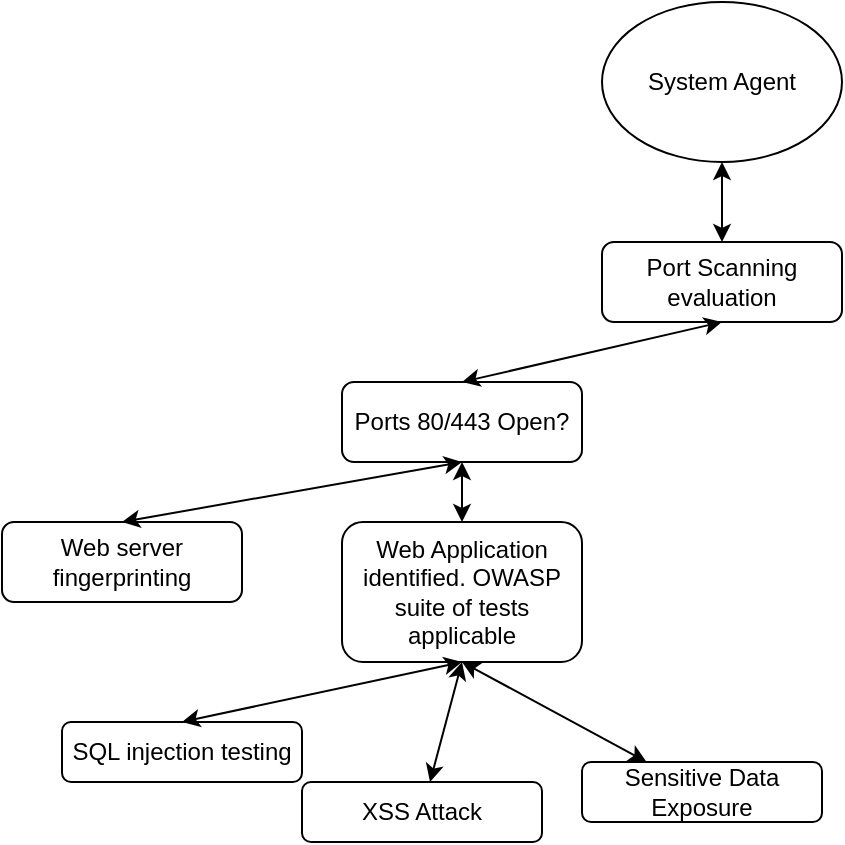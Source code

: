 <mxfile version="13.10.1" type="github">
  <diagram id="DchAP9sOTFPFpCIIkn_s" name="Page-1">
    <mxGraphModel dx="1609" dy="380" grid="1" gridSize="10" guides="1" tooltips="1" connect="1" arrows="1" fold="1" page="1" pageScale="1" pageWidth="827" pageHeight="1169" math="0" shadow="0">
      <root>
        <mxCell id="0" />
        <mxCell id="1" parent="0" />
        <mxCell id="s764aHb25zaueQciMdZv-1" value="System Agent" style="ellipse;whiteSpace=wrap;html=1;" vertex="1" parent="1">
          <mxGeometry x="250" y="50" width="120" height="80" as="geometry" />
        </mxCell>
        <mxCell id="s764aHb25zaueQciMdZv-3" value="Port Scanning evaluation" style="rounded=1;whiteSpace=wrap;html=1;" vertex="1" parent="1">
          <mxGeometry x="250" y="170" width="120" height="40" as="geometry" />
        </mxCell>
        <mxCell id="s764aHb25zaueQciMdZv-4" value="" style="endArrow=classic;startArrow=classic;html=1;entryX=0.5;entryY=1;entryDx=0;entryDy=0;exitX=0.5;exitY=0;exitDx=0;exitDy=0;" edge="1" parent="1" source="s764aHb25zaueQciMdZv-3" target="s764aHb25zaueQciMdZv-1">
          <mxGeometry width="50" height="50" relative="1" as="geometry">
            <mxPoint x="380" y="220" as="sourcePoint" />
            <mxPoint x="430" y="170" as="targetPoint" />
          </mxGeometry>
        </mxCell>
        <mxCell id="s764aHb25zaueQciMdZv-5" value="Ports 80/443 Open?" style="rounded=1;whiteSpace=wrap;html=1;" vertex="1" parent="1">
          <mxGeometry x="120" y="240" width="120" height="40" as="geometry" />
        </mxCell>
        <mxCell id="s764aHb25zaueQciMdZv-6" value="" style="endArrow=classic;startArrow=classic;html=1;entryX=0.5;entryY=1;entryDx=0;entryDy=0;exitX=0.5;exitY=0;exitDx=0;exitDy=0;" edge="1" parent="1" source="s764aHb25zaueQciMdZv-5" target="s764aHb25zaueQciMdZv-3">
          <mxGeometry width="50" height="50" relative="1" as="geometry">
            <mxPoint x="380" y="220" as="sourcePoint" />
            <mxPoint x="430" y="170" as="targetPoint" />
          </mxGeometry>
        </mxCell>
        <mxCell id="s764aHb25zaueQciMdZv-7" value="Web Application identified. OWASP suite of tests applicable" style="rounded=1;whiteSpace=wrap;html=1;" vertex="1" parent="1">
          <mxGeometry x="120" y="310" width="120" height="70" as="geometry" />
        </mxCell>
        <mxCell id="s764aHb25zaueQciMdZv-8" value="" style="endArrow=classic;startArrow=classic;html=1;exitX=0.5;exitY=0;exitDx=0;exitDy=0;" edge="1" parent="1" source="s764aHb25zaueQciMdZv-7" target="s764aHb25zaueQciMdZv-5">
          <mxGeometry width="50" height="50" relative="1" as="geometry">
            <mxPoint x="190" y="250" as="sourcePoint" />
            <mxPoint x="320" y="220" as="targetPoint" />
          </mxGeometry>
        </mxCell>
        <mxCell id="s764aHb25zaueQciMdZv-9" value="SQL injection testing" style="rounded=1;whiteSpace=wrap;html=1;" vertex="1" parent="1">
          <mxGeometry x="-20" y="410" width="120" height="30" as="geometry" />
        </mxCell>
        <mxCell id="s764aHb25zaueQciMdZv-10" value="XSS Attack" style="rounded=1;whiteSpace=wrap;html=1;" vertex="1" parent="1">
          <mxGeometry x="100" y="440" width="120" height="30" as="geometry" />
        </mxCell>
        <mxCell id="s764aHb25zaueQciMdZv-11" value="Sensitive Data Exposure" style="rounded=1;whiteSpace=wrap;html=1;" vertex="1" parent="1">
          <mxGeometry x="240" y="430" width="120" height="30" as="geometry" />
        </mxCell>
        <mxCell id="s764aHb25zaueQciMdZv-13" value="" style="endArrow=classic;startArrow=classic;html=1;entryX=0.5;entryY=1;entryDx=0;entryDy=0;" edge="1" parent="1" source="s764aHb25zaueQciMdZv-10" target="s764aHb25zaueQciMdZv-7">
          <mxGeometry width="50" height="50" relative="1" as="geometry">
            <mxPoint x="360" y="420" as="sourcePoint" />
            <mxPoint x="360" y="390" as="targetPoint" />
          </mxGeometry>
        </mxCell>
        <mxCell id="s764aHb25zaueQciMdZv-15" value="" style="endArrow=classic;startArrow=classic;html=1;entryX=0.5;entryY=1;entryDx=0;entryDy=0;" edge="1" parent="1" source="s764aHb25zaueQciMdZv-11" target="s764aHb25zaueQciMdZv-7">
          <mxGeometry width="50" height="50" relative="1" as="geometry">
            <mxPoint x="183.333" y="420" as="sourcePoint" />
            <mxPoint x="190" y="390" as="targetPoint" />
          </mxGeometry>
        </mxCell>
        <mxCell id="s764aHb25zaueQciMdZv-16" value="" style="endArrow=classic;startArrow=classic;html=1;entryX=0.5;entryY=0;entryDx=0;entryDy=0;exitX=0.5;exitY=1;exitDx=0;exitDy=0;" edge="1" parent="1" source="s764aHb25zaueQciMdZv-7" target="s764aHb25zaueQciMdZv-9">
          <mxGeometry width="50" height="50" relative="1" as="geometry">
            <mxPoint x="264.118" y="460" as="sourcePoint" />
            <mxPoint x="190" y="390" as="targetPoint" />
          </mxGeometry>
        </mxCell>
        <mxCell id="s764aHb25zaueQciMdZv-17" value="Web server fingerprinting" style="rounded=1;whiteSpace=wrap;html=1;" vertex="1" parent="1">
          <mxGeometry x="-50" y="310" width="120" height="40" as="geometry" />
        </mxCell>
        <mxCell id="s764aHb25zaueQciMdZv-18" value="" style="endArrow=classic;startArrow=classic;html=1;exitX=0.5;exitY=0;exitDx=0;exitDy=0;entryX=0.5;entryY=1;entryDx=0;entryDy=0;" edge="1" parent="1" source="s764aHb25zaueQciMdZv-17" target="s764aHb25zaueQciMdZv-5">
          <mxGeometry width="50" height="50" relative="1" as="geometry">
            <mxPoint x="190" y="320" as="sourcePoint" />
            <mxPoint x="190" y="290" as="targetPoint" />
          </mxGeometry>
        </mxCell>
      </root>
    </mxGraphModel>
  </diagram>
</mxfile>
